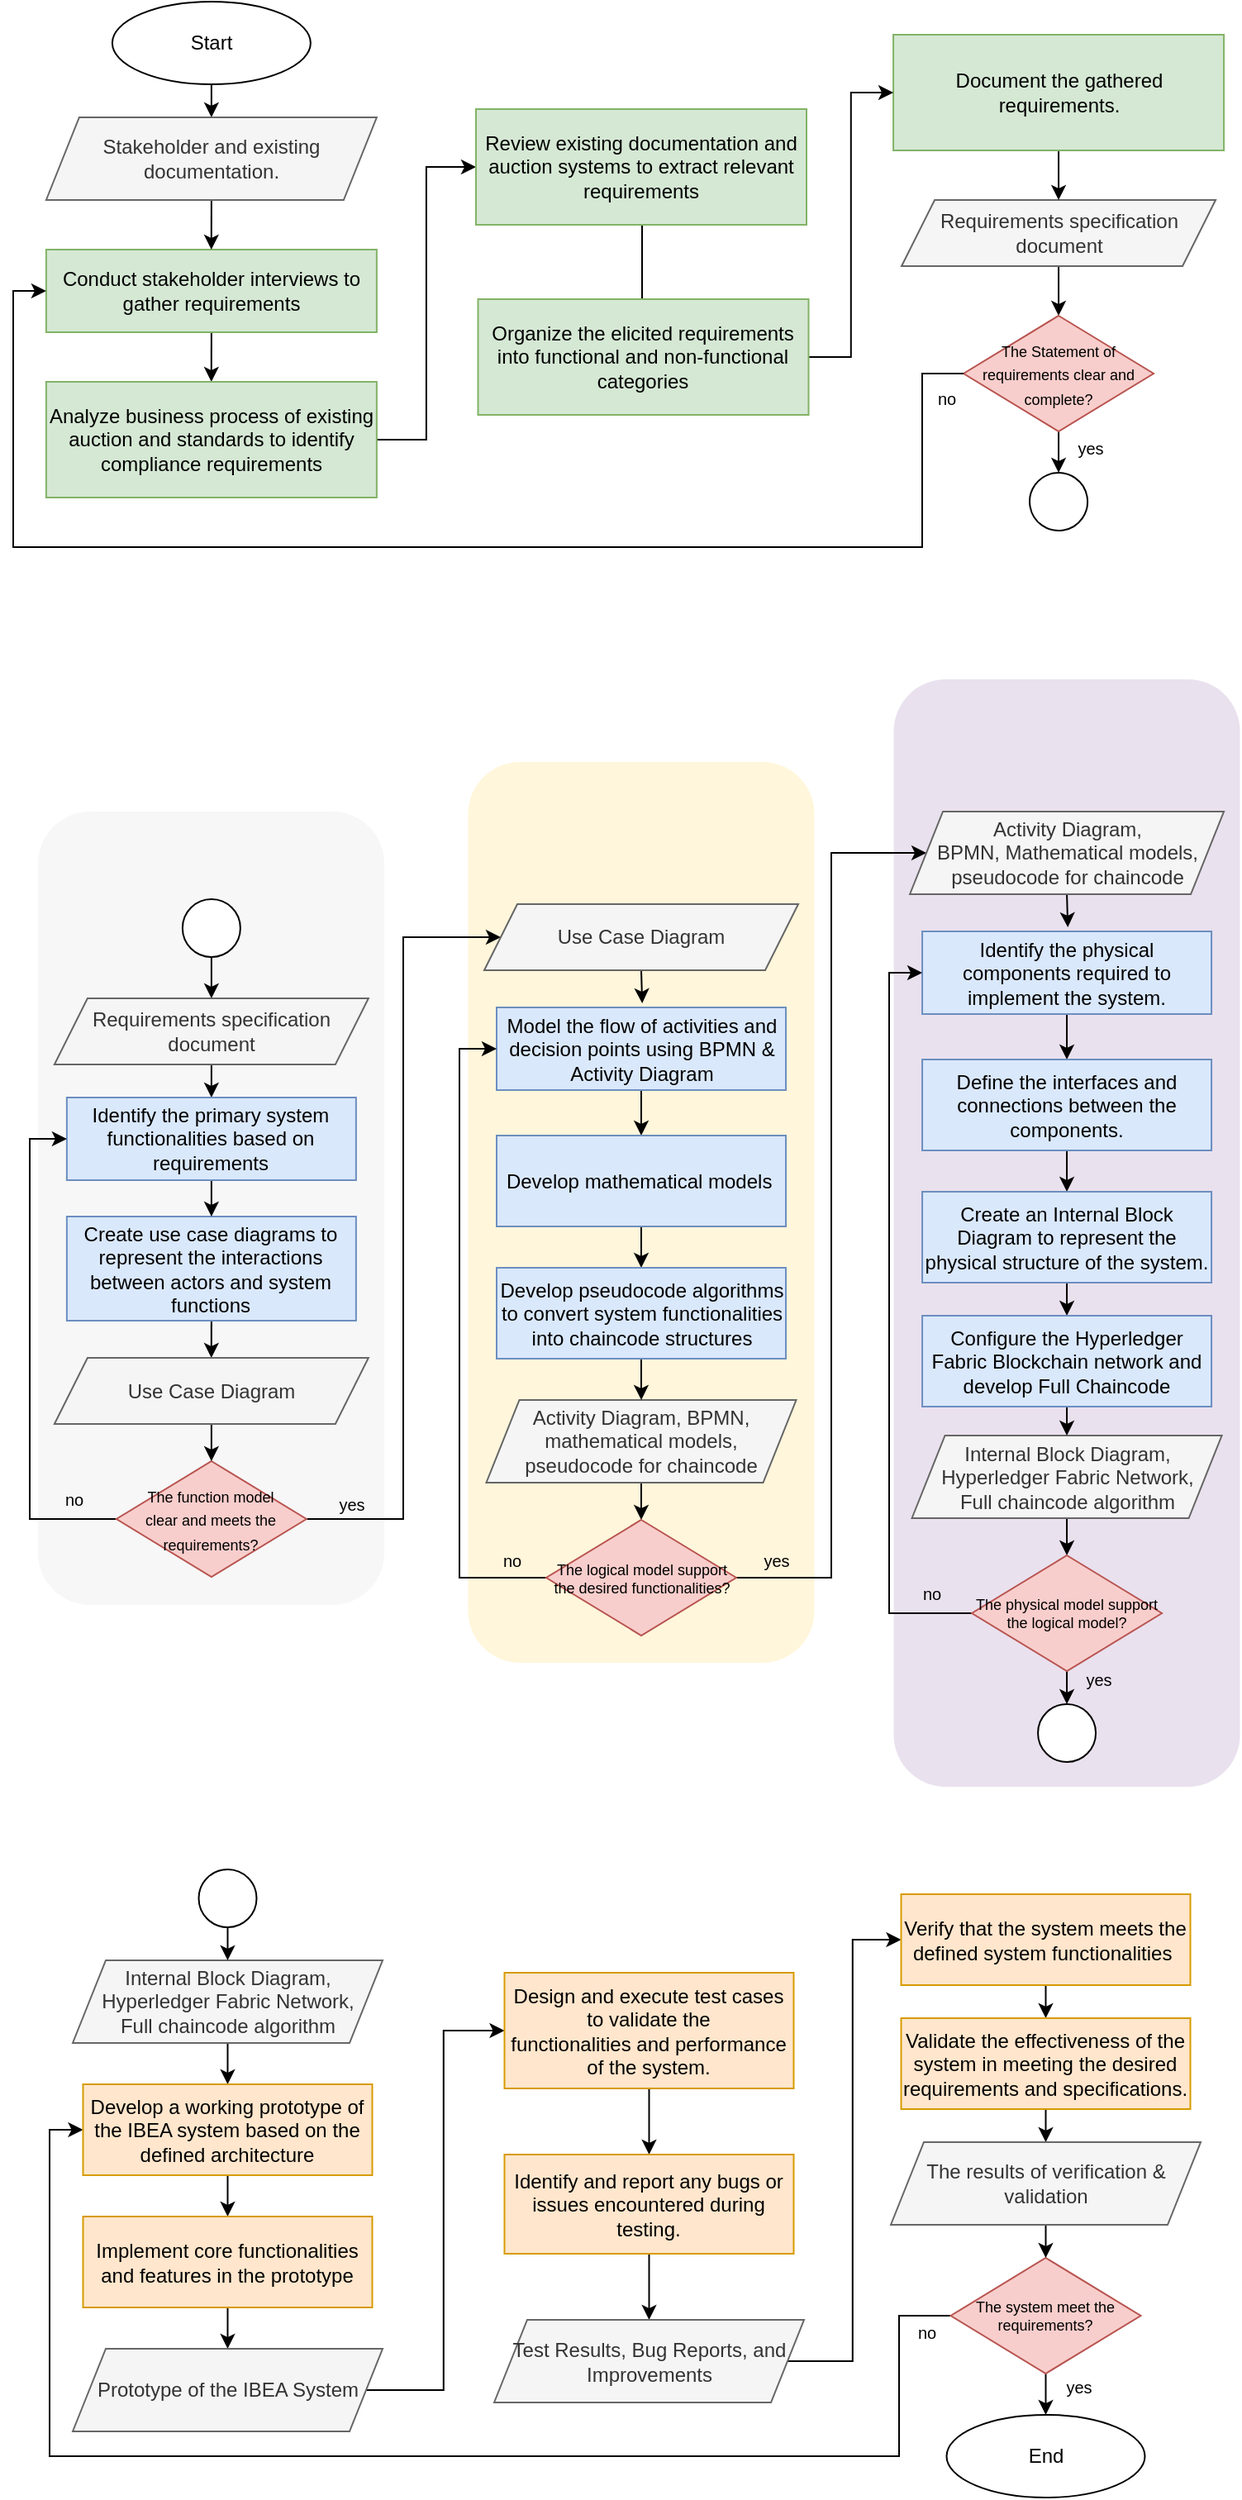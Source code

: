 <mxfile version="21.5.0" type="github">
  <diagram id="9HLhW9o5Pn7bnSsW2eLf" name="Page-1">
    <mxGraphModel dx="1105" dy="656" grid="1" gridSize="10" guides="1" tooltips="1" connect="1" arrows="1" fold="1" page="1" pageScale="1" pageWidth="850" pageHeight="1100" math="0" shadow="0">
      <root>
        <mxCell id="0" />
        <mxCell id="1" parent="0" />
        <mxCell id="hCjjelzhOeql4R-USYPA-125" value="" style="rounded=1;whiteSpace=wrap;html=1;strokeColor=none;fillColor=#e1d5e7;opacity=70;" vertex="1" parent="1">
          <mxGeometry x="592.78" y="470" width="209.5" height="670" as="geometry" />
        </mxCell>
        <mxCell id="hCjjelzhOeql4R-USYPA-124" value="" style="rounded=1;whiteSpace=wrap;html=1;strokeColor=none;fillColor=#fff2cc;opacity=70;" vertex="1" parent="1">
          <mxGeometry x="335.25" y="520" width="209.5" height="545" as="geometry" />
        </mxCell>
        <mxCell id="hCjjelzhOeql4R-USYPA-122" value="" style="rounded=1;whiteSpace=wrap;html=1;strokeColor=none;fillColor=#f5f5f5;opacity=80;fontColor=#333333;fillStyle=auto;" vertex="1" parent="1">
          <mxGeometry x="75" y="550" width="209.5" height="480" as="geometry" />
        </mxCell>
        <mxCell id="hCjjelzhOeql4R-USYPA-4" style="edgeStyle=orthogonalEdgeStyle;rounded=0;orthogonalLoop=1;jettySize=auto;html=1;exitX=0.5;exitY=1;exitDx=0;exitDy=0;entryX=0.5;entryY=0;entryDx=0;entryDy=0;" edge="1" parent="1" source="5jKje8F0iwKBfb8MLztT-3" target="hCjjelzhOeql4R-USYPA-1">
          <mxGeometry relative="1" as="geometry" />
        </mxCell>
        <mxCell id="5jKje8F0iwKBfb8MLztT-3" value="Start" style="ellipse;whiteSpace=wrap;html=1;" parent="1" vertex="1">
          <mxGeometry x="119.94" y="60" width="120" height="50" as="geometry" />
        </mxCell>
        <mxCell id="hCjjelzhOeql4R-USYPA-105" style="edgeStyle=orthogonalEdgeStyle;rounded=0;orthogonalLoop=1;jettySize=auto;html=1;exitX=0;exitY=0.5;exitDx=0;exitDy=0;entryX=0;entryY=0.5;entryDx=0;entryDy=0;" edge="1" parent="1" source="hCjjelzhOeql4R-USYPA-88" target="hCjjelzhOeql4R-USYPA-80">
          <mxGeometry relative="1" as="geometry">
            <Array as="points">
              <mxPoint x="596" y="1460" />
              <mxPoint x="596" y="1545" />
              <mxPoint x="82" y="1545" />
              <mxPoint x="82" y="1348" />
            </Array>
          </mxGeometry>
        </mxCell>
        <mxCell id="5jKje8F0iwKBfb8MLztT-16" value="End" style="ellipse;whiteSpace=wrap;html=1;" parent="1" vertex="1">
          <mxGeometry x="624.75" y="1520" width="120" height="50" as="geometry" />
        </mxCell>
        <mxCell id="hCjjelzhOeql4R-USYPA-47" style="edgeStyle=orthogonalEdgeStyle;rounded=0;orthogonalLoop=1;jettySize=auto;html=1;exitX=0.5;exitY=1;exitDx=0;exitDy=0;" edge="1" parent="1" source="5jKje8F0iwKBfb8MLztT-20" target="hCjjelzhOeql4R-USYPA-37">
          <mxGeometry relative="1" as="geometry" />
        </mxCell>
        <mxCell id="5jKje8F0iwKBfb8MLztT-20" value="Create use case diagrams to represent the interactions between actors and system functions" style="rounded=0;whiteSpace=wrap;html=1;fillColor=#dae8fc;strokeColor=#6c8ebf;" parent="1" vertex="1">
          <mxGeometry x="92.44" y="795" width="175" height="63" as="geometry" />
        </mxCell>
        <mxCell id="hCjjelzhOeql4R-USYPA-18" style="edgeStyle=orthogonalEdgeStyle;rounded=0;orthogonalLoop=1;jettySize=auto;html=1;exitX=0.5;exitY=1;exitDx=0;exitDy=0;" edge="1" parent="1" source="tW3wjYKGY_-DUdyRMUnM-2" target="hCjjelzhOeql4R-USYPA-17">
          <mxGeometry relative="1" as="geometry" />
        </mxCell>
        <mxCell id="tW3wjYKGY_-DUdyRMUnM-2" value="Conduct stakeholder interviews to gather requirements" style="rounded=0;whiteSpace=wrap;html=1;labelBorderColor=none;fillColor=#d5e8d4;strokeColor=#82b366;" parent="1" vertex="1">
          <mxGeometry x="79.94" y="210" width="200" height="50" as="geometry" />
        </mxCell>
        <mxCell id="hCjjelzhOeql4R-USYPA-53" style="edgeStyle=orthogonalEdgeStyle;rounded=0;orthogonalLoop=1;jettySize=auto;html=1;exitX=0.5;exitY=1;exitDx=0;exitDy=0;entryX=0.5;entryY=0;entryDx=0;entryDy=0;" edge="1" parent="1" source="tW3wjYKGY_-DUdyRMUnM-8" target="hCjjelzhOeql4R-USYPA-52">
          <mxGeometry relative="1" as="geometry" />
        </mxCell>
        <mxCell id="tW3wjYKGY_-DUdyRMUnM-8" value="Activity Diagram, BPMN, mathematical models,&lt;br&gt;pseudocode for chaincode" style="shape=parallelogram;perimeter=parallelogramPerimeter;whiteSpace=wrap;html=1;fixedSize=1;fillColor=#f5f5f5;fontColor=#333333;strokeColor=#666666;" parent="1" vertex="1">
          <mxGeometry x="346.25" y="906" width="187.5" height="50" as="geometry" />
        </mxCell>
        <mxCell id="hCjjelzhOeql4R-USYPA-24" style="edgeStyle=orthogonalEdgeStyle;rounded=0;orthogonalLoop=1;jettySize=auto;html=1;exitX=0.5;exitY=1;exitDx=0;exitDy=0;entryX=0.5;entryY=0;entryDx=0;entryDy=0;" edge="1" parent="1" source="YmFkH0KrsYM-fxtj9EKp-2" target="hCjjelzhOeql4R-USYPA-2">
          <mxGeometry relative="1" as="geometry" />
        </mxCell>
        <mxCell id="YmFkH0KrsYM-fxtj9EKp-2" value="&lt;div&gt;Requirements specification document&lt;br&gt;&lt;/div&gt;" style="shape=parallelogram;perimeter=parallelogramPerimeter;whiteSpace=wrap;html=1;fixedSize=1;fillColor=#f5f5f5;strokeColor=#666666;fontColor=#333333;" parent="1" vertex="1">
          <mxGeometry x="597.53" y="180" width="190" height="40" as="geometry" />
        </mxCell>
        <mxCell id="hCjjelzhOeql4R-USYPA-5" style="edgeStyle=orthogonalEdgeStyle;rounded=0;orthogonalLoop=1;jettySize=auto;html=1;exitX=0.5;exitY=1;exitDx=0;exitDy=0;" edge="1" parent="1" source="hCjjelzhOeql4R-USYPA-1" target="tW3wjYKGY_-DUdyRMUnM-2">
          <mxGeometry relative="1" as="geometry" />
        </mxCell>
        <mxCell id="hCjjelzhOeql4R-USYPA-1" value="&lt;div&gt;Stakeholder and existing documentation.&lt;br&gt;&lt;/div&gt;" style="shape=parallelogram;perimeter=parallelogramPerimeter;whiteSpace=wrap;html=1;fixedSize=1;fillColor=#f5f5f5;strokeColor=#666666;fontColor=#333333;" vertex="1" parent="1">
          <mxGeometry x="79.94" y="130" width="200" height="50" as="geometry" />
        </mxCell>
        <mxCell id="hCjjelzhOeql4R-USYPA-25" style="edgeStyle=orthogonalEdgeStyle;rounded=0;orthogonalLoop=1;jettySize=auto;html=1;exitX=0.5;exitY=1;exitDx=0;exitDy=0;entryX=0.5;entryY=0;entryDx=0;entryDy=0;" edge="1" parent="1" source="hCjjelzhOeql4R-USYPA-2">
          <mxGeometry relative="1" as="geometry">
            <mxPoint x="692.53" y="345" as="targetPoint" />
          </mxGeometry>
        </mxCell>
        <mxCell id="hCjjelzhOeql4R-USYPA-2" value="&lt;font style=&quot;font-size: 9px;&quot;&gt;The Statement of requirements clear and complete?&lt;/font&gt;" style="rhombus;whiteSpace=wrap;html=1;fillColor=#f8cecc;strokeColor=#b85450;" vertex="1" parent="1">
          <mxGeometry x="635.03" y="250" width="115" height="70" as="geometry" />
        </mxCell>
        <mxCell id="hCjjelzhOeql4R-USYPA-109" style="edgeStyle=orthogonalEdgeStyle;rounded=0;orthogonalLoop=1;jettySize=auto;html=1;exitX=0;exitY=0.5;exitDx=0;exitDy=0;entryX=0;entryY=0.5;entryDx=0;entryDy=0;" edge="1" parent="1" source="hCjjelzhOeql4R-USYPA-2" target="tW3wjYKGY_-DUdyRMUnM-2">
          <mxGeometry relative="1" as="geometry">
            <Array as="points">
              <mxPoint x="610" y="285" />
              <mxPoint x="610" y="390" />
              <mxPoint x="60" y="390" />
              <mxPoint x="60" y="235" />
            </Array>
          </mxGeometry>
        </mxCell>
        <mxCell id="hCjjelzhOeql4R-USYPA-10" value="" style="ellipse;whiteSpace=wrap;html=1;aspect=fixed;rotation=-10;" vertex="1" parent="1">
          <mxGeometry x="675.03" y="345" width="35" height="35" as="geometry" />
        </mxCell>
        <mxCell id="hCjjelzhOeql4R-USYPA-14" style="edgeStyle=orthogonalEdgeStyle;rounded=0;orthogonalLoop=1;jettySize=auto;html=1;exitX=0.5;exitY=1;exitDx=0;exitDy=0;entryX=0.5;entryY=0;entryDx=0;entryDy=0;" edge="1" parent="1" source="hCjjelzhOeql4R-USYPA-12" target="hCjjelzhOeql4R-USYPA-13">
          <mxGeometry relative="1" as="geometry" />
        </mxCell>
        <mxCell id="hCjjelzhOeql4R-USYPA-12" value="" style="ellipse;whiteSpace=wrap;html=1;aspect=fixed;" vertex="1" parent="1">
          <mxGeometry x="162.44" y="603" width="35" height="35" as="geometry" />
        </mxCell>
        <mxCell id="hCjjelzhOeql4R-USYPA-34" style="edgeStyle=orthogonalEdgeStyle;rounded=0;orthogonalLoop=1;jettySize=auto;html=1;exitX=0.5;exitY=1;exitDx=0;exitDy=0;entryX=0.5;entryY=0;entryDx=0;entryDy=0;" edge="1" parent="1" source="hCjjelzhOeql4R-USYPA-13" target="hCjjelzhOeql4R-USYPA-16">
          <mxGeometry relative="1" as="geometry" />
        </mxCell>
        <mxCell id="hCjjelzhOeql4R-USYPA-13" value="&lt;div&gt;Requirements specification document&lt;br&gt;&lt;/div&gt;" style="shape=parallelogram;perimeter=parallelogramPerimeter;whiteSpace=wrap;html=1;fixedSize=1;fillColor=#f5f5f5;fontColor=#333333;strokeColor=#666666;" vertex="1" parent="1">
          <mxGeometry x="84.94" y="663" width="190" height="40" as="geometry" />
        </mxCell>
        <mxCell id="hCjjelzhOeql4R-USYPA-35" style="edgeStyle=orthogonalEdgeStyle;rounded=0;orthogonalLoop=1;jettySize=auto;html=1;exitX=0.5;exitY=1;exitDx=0;exitDy=0;entryX=0.5;entryY=0;entryDx=0;entryDy=0;" edge="1" parent="1" source="hCjjelzhOeql4R-USYPA-16" target="5jKje8F0iwKBfb8MLztT-20">
          <mxGeometry relative="1" as="geometry" />
        </mxCell>
        <mxCell id="hCjjelzhOeql4R-USYPA-16" value="Identify the primary system functionalities based on requirements" style="rounded=0;whiteSpace=wrap;html=1;fillColor=#dae8fc;strokeColor=#6c8ebf;" vertex="1" parent="1">
          <mxGeometry x="92.44" y="723" width="175" height="50" as="geometry" />
        </mxCell>
        <mxCell id="hCjjelzhOeql4R-USYPA-110" style="edgeStyle=orthogonalEdgeStyle;rounded=0;orthogonalLoop=1;jettySize=auto;html=1;exitX=1;exitY=0.5;exitDx=0;exitDy=0;entryX=0;entryY=0.5;entryDx=0;entryDy=0;" edge="1" parent="1" source="hCjjelzhOeql4R-USYPA-17" target="hCjjelzhOeql4R-USYPA-19">
          <mxGeometry relative="1" as="geometry" />
        </mxCell>
        <mxCell id="hCjjelzhOeql4R-USYPA-17" value="Analyze business process of existing auction and standards to identify compliance requirements" style="rounded=0;whiteSpace=wrap;html=1;labelBorderColor=none;fillColor=#d5e8d4;strokeColor=#82b366;" vertex="1" parent="1">
          <mxGeometry x="79.94" y="290" width="200" height="70" as="geometry" />
        </mxCell>
        <mxCell id="hCjjelzhOeql4R-USYPA-29" style="edgeStyle=elbowEdgeStyle;rounded=0;orthogonalLoop=1;jettySize=auto;html=1;exitX=1;exitY=0.5;exitDx=0;exitDy=0;entryX=0;entryY=0.5;entryDx=0;entryDy=0;" edge="1" parent="1" source="hCjjelzhOeql4R-USYPA-19" target="hCjjelzhOeql4R-USYPA-31">
          <mxGeometry relative="1" as="geometry">
            <mxPoint x="385.25" y="115" as="targetPoint" />
          </mxGeometry>
        </mxCell>
        <mxCell id="hCjjelzhOeql4R-USYPA-19" value="Review existing documentation and auction systems to extract relevant requirements" style="rounded=0;whiteSpace=wrap;html=1;labelBorderColor=none;fillColor=#d5e8d4;strokeColor=#82b366;" vertex="1" parent="1">
          <mxGeometry x="340" y="125" width="200" height="70" as="geometry" />
        </mxCell>
        <mxCell id="hCjjelzhOeql4R-USYPA-30" style="edgeStyle=orthogonalEdgeStyle;rounded=0;orthogonalLoop=1;jettySize=auto;html=1;exitX=0.5;exitY=1;exitDx=0;exitDy=0;entryX=0.5;entryY=0;entryDx=0;entryDy=0;" edge="1" parent="1" source="hCjjelzhOeql4R-USYPA-28" target="YmFkH0KrsYM-fxtj9EKp-2">
          <mxGeometry relative="1" as="geometry" />
        </mxCell>
        <mxCell id="hCjjelzhOeql4R-USYPA-28" value="Document the gathered requirements." style="rounded=0;whiteSpace=wrap;html=1;labelBorderColor=none;fillColor=#d5e8d4;strokeColor=#82b366;" vertex="1" parent="1">
          <mxGeometry x="592.53" y="80" width="200" height="70" as="geometry" />
        </mxCell>
        <mxCell id="hCjjelzhOeql4R-USYPA-111" style="edgeStyle=orthogonalEdgeStyle;rounded=0;orthogonalLoop=1;jettySize=auto;html=1;exitX=1;exitY=0.5;exitDx=0;exitDy=0;entryX=0;entryY=0.5;entryDx=0;entryDy=0;" edge="1" parent="1" source="hCjjelzhOeql4R-USYPA-31" target="hCjjelzhOeql4R-USYPA-28">
          <mxGeometry relative="1" as="geometry" />
        </mxCell>
        <mxCell id="hCjjelzhOeql4R-USYPA-31" value="Organize the elicited requirements into functional and non-functional categories" style="rounded=0;whiteSpace=wrap;html=1;labelBorderColor=none;fillColor=#d5e8d4;strokeColor=#82b366;" vertex="1" parent="1">
          <mxGeometry x="341.25" y="240" width="200" height="70" as="geometry" />
        </mxCell>
        <mxCell id="hCjjelzhOeql4R-USYPA-42" style="edgeStyle=orthogonalEdgeStyle;rounded=0;orthogonalLoop=1;jettySize=auto;html=1;exitX=0;exitY=0.5;exitDx=0;exitDy=0;entryX=0;entryY=0.5;entryDx=0;entryDy=0;" edge="1" parent="1" source="hCjjelzhOeql4R-USYPA-36" target="hCjjelzhOeql4R-USYPA-16">
          <mxGeometry relative="1" as="geometry">
            <Array as="points">
              <mxPoint x="70" y="978" />
              <mxPoint x="70" y="748" />
            </Array>
          </mxGeometry>
        </mxCell>
        <mxCell id="hCjjelzhOeql4R-USYPA-55" style="edgeStyle=elbowEdgeStyle;rounded=0;orthogonalLoop=1;jettySize=auto;html=1;exitX=1;exitY=0.5;exitDx=0;exitDy=0;entryX=0;entryY=0.5;entryDx=0;entryDy=0;" edge="1" parent="1" source="hCjjelzhOeql4R-USYPA-36" target="hCjjelzhOeql4R-USYPA-43">
          <mxGeometry relative="1" as="geometry" />
        </mxCell>
        <mxCell id="hCjjelzhOeql4R-USYPA-36" value="&lt;font style=&quot;font-size: 9px;&quot;&gt;The function model&lt;br&gt;clear and meets the requirements?&lt;/font&gt;" style="rhombus;whiteSpace=wrap;html=1;fillColor=#f8cecc;strokeColor=#b85450;" vertex="1" parent="1">
          <mxGeometry x="122.44" y="943" width="115" height="70" as="geometry" />
        </mxCell>
        <mxCell id="hCjjelzhOeql4R-USYPA-41" style="edgeStyle=orthogonalEdgeStyle;rounded=0;orthogonalLoop=1;jettySize=auto;html=1;exitX=0.5;exitY=1;exitDx=0;exitDy=0;entryX=0.5;entryY=0;entryDx=0;entryDy=0;" edge="1" parent="1" source="hCjjelzhOeql4R-USYPA-37" target="hCjjelzhOeql4R-USYPA-36">
          <mxGeometry relative="1" as="geometry" />
        </mxCell>
        <mxCell id="hCjjelzhOeql4R-USYPA-37" value="&lt;div&gt;Use Case Diagram&lt;/div&gt;" style="shape=parallelogram;perimeter=parallelogramPerimeter;whiteSpace=wrap;html=1;fixedSize=1;fillColor=#f5f5f5;fontColor=#333333;strokeColor=#666666;" vertex="1" parent="1">
          <mxGeometry x="84.94" y="880.5" width="190" height="40" as="geometry" />
        </mxCell>
        <mxCell id="hCjjelzhOeql4R-USYPA-48" style="edgeStyle=orthogonalEdgeStyle;rounded=0;orthogonalLoop=1;jettySize=auto;html=1;exitX=0.5;exitY=1;exitDx=0;exitDy=0;" edge="1" parent="1" source="hCjjelzhOeql4R-USYPA-43">
          <mxGeometry relative="1" as="geometry">
            <mxPoint x="440.588" y="666" as="targetPoint" />
          </mxGeometry>
        </mxCell>
        <mxCell id="hCjjelzhOeql4R-USYPA-43" value="&lt;div&gt;Use Case Diagram&lt;/div&gt;" style="shape=parallelogram;perimeter=parallelogramPerimeter;whiteSpace=wrap;html=1;fixedSize=1;fillColor=#f5f5f5;fontColor=#333333;strokeColor=#666666;" vertex="1" parent="1">
          <mxGeometry x="345" y="606" width="190" height="40" as="geometry" />
        </mxCell>
        <mxCell id="hCjjelzhOeql4R-USYPA-49" style="edgeStyle=orthogonalEdgeStyle;rounded=0;orthogonalLoop=1;jettySize=auto;html=1;exitX=0.5;exitY=1;exitDx=0;exitDy=0;entryX=0.5;entryY=0;entryDx=0;entryDy=0;" edge="1" parent="1" source="hCjjelzhOeql4R-USYPA-44" target="hCjjelzhOeql4R-USYPA-45">
          <mxGeometry relative="1" as="geometry" />
        </mxCell>
        <mxCell id="hCjjelzhOeql4R-USYPA-44" value="Model the flow of activities and decision points using BPMN &amp;amp; Activity Diagram" style="rounded=0;whiteSpace=wrap;html=1;fillColor=#dae8fc;strokeColor=#6c8ebf;" vertex="1" parent="1">
          <mxGeometry x="352.5" y="668.5" width="175" height="50" as="geometry" />
        </mxCell>
        <mxCell id="hCjjelzhOeql4R-USYPA-50" style="edgeStyle=orthogonalEdgeStyle;rounded=0;orthogonalLoop=1;jettySize=auto;html=1;exitX=0.5;exitY=1;exitDx=0;exitDy=0;entryX=0.5;entryY=0;entryDx=0;entryDy=0;" edge="1" parent="1" source="hCjjelzhOeql4R-USYPA-45" target="hCjjelzhOeql4R-USYPA-46">
          <mxGeometry relative="1" as="geometry" />
        </mxCell>
        <mxCell id="hCjjelzhOeql4R-USYPA-45" value="Develop mathematical models&amp;nbsp;" style="rounded=0;whiteSpace=wrap;html=1;fillColor=#dae8fc;strokeColor=#6c8ebf;" vertex="1" parent="1">
          <mxGeometry x="352.5" y="746" width="175" height="55" as="geometry" />
        </mxCell>
        <mxCell id="hCjjelzhOeql4R-USYPA-51" style="edgeStyle=orthogonalEdgeStyle;rounded=0;orthogonalLoop=1;jettySize=auto;html=1;exitX=0.5;exitY=1;exitDx=0;exitDy=0;" edge="1" parent="1" source="hCjjelzhOeql4R-USYPA-46" target="tW3wjYKGY_-DUdyRMUnM-8">
          <mxGeometry relative="1" as="geometry" />
        </mxCell>
        <mxCell id="hCjjelzhOeql4R-USYPA-46" value="Develop pseudocode algorithms to convert system&amp;nbsp;functionalities into chaincode structures" style="rounded=0;whiteSpace=wrap;html=1;fillColor=#dae8fc;strokeColor=#6c8ebf;" vertex="1" parent="1">
          <mxGeometry x="352.5" y="826" width="175" height="55" as="geometry" />
        </mxCell>
        <mxCell id="hCjjelzhOeql4R-USYPA-54" style="edgeStyle=orthogonalEdgeStyle;rounded=0;orthogonalLoop=1;jettySize=auto;html=1;exitX=0;exitY=0.5;exitDx=0;exitDy=0;entryX=0;entryY=0.5;entryDx=0;entryDy=0;" edge="1" parent="1" source="hCjjelzhOeql4R-USYPA-52" target="hCjjelzhOeql4R-USYPA-44">
          <mxGeometry relative="1" as="geometry">
            <Array as="points">
              <mxPoint x="330" y="1014" />
              <mxPoint x="330" y="694" />
            </Array>
          </mxGeometry>
        </mxCell>
        <mxCell id="hCjjelzhOeql4R-USYPA-72" style="edgeStyle=elbowEdgeStyle;rounded=0;orthogonalLoop=1;jettySize=auto;html=1;exitX=1;exitY=0.5;exitDx=0;exitDy=0;entryX=0;entryY=0.5;entryDx=0;entryDy=0;" edge="1" parent="1" source="hCjjelzhOeql4R-USYPA-52" target="hCjjelzhOeql4R-USYPA-59">
          <mxGeometry relative="1" as="geometry" />
        </mxCell>
        <mxCell id="hCjjelzhOeql4R-USYPA-52" value="The logical model support the desired&amp;nbsp;functionalities?" style="rhombus;whiteSpace=wrap;html=1;fillColor=#f8cecc;strokeColor=#b85450;fontSize=9;" vertex="1" parent="1">
          <mxGeometry x="382.5" y="978.5" width="115" height="70" as="geometry" />
        </mxCell>
        <mxCell id="hCjjelzhOeql4R-USYPA-56" style="edgeStyle=orthogonalEdgeStyle;rounded=0;orthogonalLoop=1;jettySize=auto;html=1;exitX=0.5;exitY=1;exitDx=0;exitDy=0;entryX=0.5;entryY=0;entryDx=0;entryDy=0;" edge="1" parent="1" source="hCjjelzhOeql4R-USYPA-57" target="hCjjelzhOeql4R-USYPA-67">
          <mxGeometry relative="1" as="geometry" />
        </mxCell>
        <mxCell id="hCjjelzhOeql4R-USYPA-57" value="Internal Block Diagram, Hyperledger Fabric Network,&lt;br&gt;Full chaincode algorithm" style="shape=parallelogram;perimeter=parallelogramPerimeter;whiteSpace=wrap;html=1;fixedSize=1;fillColor=#f5f5f5;fontColor=#333333;strokeColor=#666666;" vertex="1" parent="1">
          <mxGeometry x="603.78" y="927.5" width="187.5" height="50" as="geometry" />
        </mxCell>
        <mxCell id="hCjjelzhOeql4R-USYPA-58" style="edgeStyle=orthogonalEdgeStyle;rounded=0;orthogonalLoop=1;jettySize=auto;html=1;exitX=0.5;exitY=1;exitDx=0;exitDy=0;" edge="1" parent="1" source="hCjjelzhOeql4R-USYPA-59">
          <mxGeometry relative="1" as="geometry">
            <mxPoint x="698.118" y="620" as="targetPoint" />
          </mxGeometry>
        </mxCell>
        <mxCell id="hCjjelzhOeql4R-USYPA-59" value="Activity Diagram,&lt;br style=&quot;border-color: var(--border-color);&quot;&gt;BPMN, Mathematical models,&lt;br style=&quot;border-color: var(--border-color);&quot;&gt;pseudocode for chaincode" style="shape=parallelogram;perimeter=parallelogramPerimeter;whiteSpace=wrap;html=1;fixedSize=1;fillColor=#f5f5f5;fontColor=#333333;strokeColor=#666666;" vertex="1" parent="1">
          <mxGeometry x="602.53" y="550" width="190" height="50" as="geometry" />
        </mxCell>
        <mxCell id="hCjjelzhOeql4R-USYPA-60" style="edgeStyle=orthogonalEdgeStyle;rounded=0;orthogonalLoop=1;jettySize=auto;html=1;exitX=0.5;exitY=1;exitDx=0;exitDy=0;entryX=0.5;entryY=0;entryDx=0;entryDy=0;" edge="1" parent="1" source="hCjjelzhOeql4R-USYPA-61" target="hCjjelzhOeql4R-USYPA-63">
          <mxGeometry relative="1" as="geometry" />
        </mxCell>
        <mxCell id="hCjjelzhOeql4R-USYPA-61" value="Identify the physical components required to implement the system." style="rounded=0;whiteSpace=wrap;html=1;fillColor=#dae8fc;strokeColor=#6c8ebf;" vertex="1" parent="1">
          <mxGeometry x="610.03" y="622.5" width="175" height="50" as="geometry" />
        </mxCell>
        <mxCell id="hCjjelzhOeql4R-USYPA-62" style="edgeStyle=orthogonalEdgeStyle;rounded=0;orthogonalLoop=1;jettySize=auto;html=1;exitX=0.5;exitY=1;exitDx=0;exitDy=0;entryX=0.5;entryY=0;entryDx=0;entryDy=0;" edge="1" parent="1" source="hCjjelzhOeql4R-USYPA-63" target="hCjjelzhOeql4R-USYPA-65">
          <mxGeometry relative="1" as="geometry" />
        </mxCell>
        <mxCell id="hCjjelzhOeql4R-USYPA-63" value="Define the interfaces and connections between the components." style="rounded=0;whiteSpace=wrap;html=1;fillColor=#dae8fc;strokeColor=#6c8ebf;" vertex="1" parent="1">
          <mxGeometry x="610.03" y="700" width="175" height="55" as="geometry" />
        </mxCell>
        <mxCell id="hCjjelzhOeql4R-USYPA-70" style="edgeStyle=orthogonalEdgeStyle;rounded=0;orthogonalLoop=1;jettySize=auto;html=1;exitX=0.5;exitY=1;exitDx=0;exitDy=0;entryX=0.5;entryY=0;entryDx=0;entryDy=0;" edge="1" parent="1" source="hCjjelzhOeql4R-USYPA-65" target="hCjjelzhOeql4R-USYPA-68">
          <mxGeometry relative="1" as="geometry" />
        </mxCell>
        <mxCell id="hCjjelzhOeql4R-USYPA-65" value="Create an Internal Block Diagram to represent the physical structure of the system." style="rounded=0;whiteSpace=wrap;html=1;fillColor=#dae8fc;strokeColor=#6c8ebf;" vertex="1" parent="1">
          <mxGeometry x="610.03" y="780" width="175" height="55" as="geometry" />
        </mxCell>
        <mxCell id="hCjjelzhOeql4R-USYPA-66" style="edgeStyle=orthogonalEdgeStyle;rounded=0;orthogonalLoop=1;jettySize=auto;html=1;exitX=0;exitY=0.5;exitDx=0;exitDy=0;entryX=0;entryY=0.5;entryDx=0;entryDy=0;" edge="1" parent="1" source="hCjjelzhOeql4R-USYPA-67" target="hCjjelzhOeql4R-USYPA-61">
          <mxGeometry relative="1" as="geometry">
            <Array as="points">
              <mxPoint x="590" y="1035" />
              <mxPoint x="590" y="648" />
            </Array>
          </mxGeometry>
        </mxCell>
        <mxCell id="hCjjelzhOeql4R-USYPA-77" style="edgeStyle=orthogonalEdgeStyle;rounded=0;orthogonalLoop=1;jettySize=auto;html=1;exitX=0.5;exitY=1;exitDx=0;exitDy=0;entryX=0.5;entryY=0;entryDx=0;entryDy=0;" edge="1" parent="1" source="hCjjelzhOeql4R-USYPA-67" target="hCjjelzhOeql4R-USYPA-73">
          <mxGeometry relative="1" as="geometry" />
        </mxCell>
        <mxCell id="hCjjelzhOeql4R-USYPA-67" value="The physical model support the logical model?" style="rhombus;whiteSpace=wrap;html=1;fillColor=#f8cecc;strokeColor=#b85450;fontSize=9;" vertex="1" parent="1">
          <mxGeometry x="640.03" y="1000" width="115" height="70" as="geometry" />
        </mxCell>
        <mxCell id="hCjjelzhOeql4R-USYPA-71" style="edgeStyle=orthogonalEdgeStyle;rounded=0;orthogonalLoop=1;jettySize=auto;html=1;exitX=0.5;exitY=1;exitDx=0;exitDy=0;entryX=0.5;entryY=0;entryDx=0;entryDy=0;" edge="1" parent="1" source="hCjjelzhOeql4R-USYPA-68" target="hCjjelzhOeql4R-USYPA-57">
          <mxGeometry relative="1" as="geometry" />
        </mxCell>
        <mxCell id="hCjjelzhOeql4R-USYPA-68" value="Configure the Hyperledger Fabric Blockchain network and develop Full Chaincode" style="rounded=0;whiteSpace=wrap;html=1;fillColor=#dae8fc;strokeColor=#6c8ebf;" vertex="1" parent="1">
          <mxGeometry x="610.03" y="855" width="175" height="55" as="geometry" />
        </mxCell>
        <mxCell id="hCjjelzhOeql4R-USYPA-73" value="" style="ellipse;whiteSpace=wrap;html=1;aspect=fixed;" vertex="1" parent="1">
          <mxGeometry x="680.03" y="1090" width="35" height="35" as="geometry" />
        </mxCell>
        <mxCell id="hCjjelzhOeql4R-USYPA-90" style="edgeStyle=orthogonalEdgeStyle;rounded=0;orthogonalLoop=1;jettySize=auto;html=1;exitX=0.5;exitY=1;exitDx=0;exitDy=0;entryX=0.5;entryY=0;entryDx=0;entryDy=0;" edge="1" parent="1" source="hCjjelzhOeql4R-USYPA-76" target="hCjjelzhOeql4R-USYPA-80">
          <mxGeometry relative="1" as="geometry" />
        </mxCell>
        <mxCell id="hCjjelzhOeql4R-USYPA-76" value="Internal Block Diagram, Hyperledger Fabric Network,&lt;br&gt;Full chaincode algorithm" style="shape=parallelogram;perimeter=parallelogramPerimeter;whiteSpace=wrap;html=1;fixedSize=1;fillColor=#f5f5f5;fontColor=#333333;strokeColor=#666666;" vertex="1" parent="1">
          <mxGeometry x="96" y="1245" width="187.5" height="50" as="geometry" />
        </mxCell>
        <mxCell id="hCjjelzhOeql4R-USYPA-79" style="edgeStyle=orthogonalEdgeStyle;rounded=0;orthogonalLoop=1;jettySize=auto;html=1;exitX=0.5;exitY=1;exitDx=0;exitDy=0;entryX=0.5;entryY=0;entryDx=0;entryDy=0;" edge="1" parent="1" source="hCjjelzhOeql4R-USYPA-78" target="hCjjelzhOeql4R-USYPA-76">
          <mxGeometry relative="1" as="geometry" />
        </mxCell>
        <mxCell id="hCjjelzhOeql4R-USYPA-78" value="" style="ellipse;whiteSpace=wrap;html=1;aspect=fixed;" vertex="1" parent="1">
          <mxGeometry x="172.25" y="1190" width="35" height="35" as="geometry" />
        </mxCell>
        <mxCell id="hCjjelzhOeql4R-USYPA-91" style="edgeStyle=orthogonalEdgeStyle;rounded=0;orthogonalLoop=1;jettySize=auto;html=1;exitX=0.5;exitY=1;exitDx=0;exitDy=0;entryX=0.5;entryY=0;entryDx=0;entryDy=0;" edge="1" parent="1" source="hCjjelzhOeql4R-USYPA-80" target="hCjjelzhOeql4R-USYPA-81">
          <mxGeometry relative="1" as="geometry" />
        </mxCell>
        <mxCell id="hCjjelzhOeql4R-USYPA-80" value="Develop a working prototype of the IBEA system based on the defined architecture" style="rounded=0;whiteSpace=wrap;html=1;fillColor=#ffe6cc;strokeColor=#d79b00;" vertex="1" parent="1">
          <mxGeometry x="102.25" y="1320" width="175" height="55" as="geometry" />
        </mxCell>
        <mxCell id="hCjjelzhOeql4R-USYPA-93" style="edgeStyle=orthogonalEdgeStyle;rounded=0;orthogonalLoop=1;jettySize=auto;html=1;exitX=0.5;exitY=1;exitDx=0;exitDy=0;entryX=0.5;entryY=0;entryDx=0;entryDy=0;" edge="1" parent="1" source="hCjjelzhOeql4R-USYPA-81" target="hCjjelzhOeql4R-USYPA-82">
          <mxGeometry relative="1" as="geometry" />
        </mxCell>
        <mxCell id="hCjjelzhOeql4R-USYPA-81" value="Implement core functionalities and features in the prototype" style="rounded=0;whiteSpace=wrap;html=1;fillColor=#ffe6cc;strokeColor=#d79b00;" vertex="1" parent="1">
          <mxGeometry x="102.25" y="1400" width="175" height="55" as="geometry" />
        </mxCell>
        <mxCell id="hCjjelzhOeql4R-USYPA-107" style="edgeStyle=orthogonalEdgeStyle;rounded=0;orthogonalLoop=1;jettySize=auto;html=1;exitX=1;exitY=0.5;exitDx=0;exitDy=0;entryX=0;entryY=0.5;entryDx=0;entryDy=0;" edge="1" parent="1" source="hCjjelzhOeql4R-USYPA-82" target="hCjjelzhOeql4R-USYPA-83">
          <mxGeometry relative="1" as="geometry" />
        </mxCell>
        <mxCell id="hCjjelzhOeql4R-USYPA-82" value="Prototype of the IBEA System" style="shape=parallelogram;perimeter=parallelogramPerimeter;whiteSpace=wrap;html=1;fixedSize=1;fillColor=#f5f5f5;fontColor=#333333;strokeColor=#666666;" vertex="1" parent="1">
          <mxGeometry x="96" y="1480" width="187.5" height="50" as="geometry" />
        </mxCell>
        <mxCell id="hCjjelzhOeql4R-USYPA-106" style="edgeStyle=orthogonalEdgeStyle;rounded=0;orthogonalLoop=1;jettySize=auto;html=1;exitX=0.5;exitY=1;exitDx=0;exitDy=0;entryX=0.5;entryY=0;entryDx=0;entryDy=0;" edge="1" parent="1" source="hCjjelzhOeql4R-USYPA-83" target="hCjjelzhOeql4R-USYPA-84">
          <mxGeometry relative="1" as="geometry" />
        </mxCell>
        <mxCell id="hCjjelzhOeql4R-USYPA-83" value="Design and execute test cases to validate the functionalities&amp;nbsp;and performance of the system." style="rounded=0;whiteSpace=wrap;html=1;fillColor=#ffe6cc;strokeColor=#d79b00;" vertex="1" parent="1">
          <mxGeometry x="357.25" y="1252.5" width="175" height="70" as="geometry" />
        </mxCell>
        <mxCell id="hCjjelzhOeql4R-USYPA-96" style="edgeStyle=orthogonalEdgeStyle;rounded=0;orthogonalLoop=1;jettySize=auto;html=1;exitX=0.5;exitY=1;exitDx=0;exitDy=0;entryX=0.5;entryY=0;entryDx=0;entryDy=0;" edge="1" parent="1" source="hCjjelzhOeql4R-USYPA-84" target="hCjjelzhOeql4R-USYPA-85">
          <mxGeometry relative="1" as="geometry" />
        </mxCell>
        <mxCell id="hCjjelzhOeql4R-USYPA-108" style="edgeStyle=orthogonalEdgeStyle;rounded=0;orthogonalLoop=1;jettySize=auto;html=1;exitX=1;exitY=0.5;exitDx=0;exitDy=0;entryX=0;entryY=0.5;entryDx=0;entryDy=0;" edge="1" parent="1" source="hCjjelzhOeql4R-USYPA-85" target="hCjjelzhOeql4R-USYPA-86">
          <mxGeometry relative="1" as="geometry" />
        </mxCell>
        <mxCell id="hCjjelzhOeql4R-USYPA-85" value="Test Results, Bug Reports, and Improvements" style="shape=parallelogram;perimeter=parallelogramPerimeter;whiteSpace=wrap;html=1;fixedSize=1;fillColor=#f5f5f5;fontColor=#333333;strokeColor=#666666;" vertex="1" parent="1">
          <mxGeometry x="351" y="1462.5" width="187.5" height="50" as="geometry" />
        </mxCell>
        <mxCell id="hCjjelzhOeql4R-USYPA-98" style="edgeStyle=orthogonalEdgeStyle;rounded=0;orthogonalLoop=1;jettySize=auto;html=1;exitX=0.5;exitY=1;exitDx=0;exitDy=0;entryX=0.5;entryY=0;entryDx=0;entryDy=0;" edge="1" parent="1" source="hCjjelzhOeql4R-USYPA-86" target="hCjjelzhOeql4R-USYPA-87">
          <mxGeometry relative="1" as="geometry" />
        </mxCell>
        <mxCell id="hCjjelzhOeql4R-USYPA-86" value="Verify that the system meets the defined system functionalities&amp;nbsp;" style="rounded=0;whiteSpace=wrap;html=1;fillColor=#ffe6cc;strokeColor=#d79b00;" vertex="1" parent="1">
          <mxGeometry x="597.25" y="1205" width="175" height="55" as="geometry" />
        </mxCell>
        <mxCell id="hCjjelzhOeql4R-USYPA-99" style="edgeStyle=orthogonalEdgeStyle;rounded=0;orthogonalLoop=1;jettySize=auto;html=1;exitX=0.5;exitY=1;exitDx=0;exitDy=0;entryX=0.5;entryY=0;entryDx=0;entryDy=0;" edge="1" parent="1" source="hCjjelzhOeql4R-USYPA-87" target="hCjjelzhOeql4R-USYPA-89">
          <mxGeometry relative="1" as="geometry" />
        </mxCell>
        <mxCell id="hCjjelzhOeql4R-USYPA-87" value="Validate the effectiveness of the system in meeting the desired requirements and specifications." style="rounded=0;whiteSpace=wrap;html=1;fillColor=#ffe6cc;strokeColor=#d79b00;" vertex="1" parent="1">
          <mxGeometry x="597.25" y="1280" width="175" height="55" as="geometry" />
        </mxCell>
        <mxCell id="hCjjelzhOeql4R-USYPA-102" style="edgeStyle=orthogonalEdgeStyle;rounded=0;orthogonalLoop=1;jettySize=auto;html=1;exitX=0.5;exitY=1;exitDx=0;exitDy=0;entryX=0.5;entryY=0;entryDx=0;entryDy=0;" edge="1" parent="1" source="hCjjelzhOeql4R-USYPA-88" target="5jKje8F0iwKBfb8MLztT-16">
          <mxGeometry relative="1" as="geometry" />
        </mxCell>
        <mxCell id="hCjjelzhOeql4R-USYPA-88" value="The system meet the requirements?" style="rhombus;whiteSpace=wrap;html=1;fillColor=#f8cecc;strokeColor=#b85450;fontSize=9;" vertex="1" parent="1">
          <mxGeometry x="627.25" y="1425" width="115" height="70" as="geometry" />
        </mxCell>
        <mxCell id="hCjjelzhOeql4R-USYPA-100" style="edgeStyle=orthogonalEdgeStyle;rounded=0;orthogonalLoop=1;jettySize=auto;html=1;exitX=0.5;exitY=1;exitDx=0;exitDy=0;entryX=0.5;entryY=0;entryDx=0;entryDy=0;" edge="1" parent="1" source="hCjjelzhOeql4R-USYPA-89" target="hCjjelzhOeql4R-USYPA-88">
          <mxGeometry relative="1" as="geometry" />
        </mxCell>
        <mxCell id="hCjjelzhOeql4R-USYPA-89" value="The results of verification &amp;amp; validation" style="shape=parallelogram;perimeter=parallelogramPerimeter;whiteSpace=wrap;html=1;fixedSize=1;fillColor=#f5f5f5;fontColor=#333333;strokeColor=#666666;" vertex="1" parent="1">
          <mxGeometry x="591" y="1355" width="187.5" height="50" as="geometry" />
        </mxCell>
        <mxCell id="hCjjelzhOeql4R-USYPA-84" value="Identify and report any bugs or issues encountered during testing." style="rounded=0;whiteSpace=wrap;html=1;fillColor=#ffe6cc;strokeColor=#d79b00;" vertex="1" parent="1">
          <mxGeometry x="357.25" y="1362.5" width="175" height="60" as="geometry" />
        </mxCell>
        <mxCell id="hCjjelzhOeql4R-USYPA-112" value="&lt;font style=&quot;font-size: 10px;&quot;&gt;yes&lt;/font&gt;" style="text;html=1;strokeColor=none;fillColor=none;align=center;verticalAlign=middle;whiteSpace=wrap;rounded=0;" vertex="1" parent="1">
          <mxGeometry x="700" y="320" width="23.5" height="20" as="geometry" />
        </mxCell>
        <mxCell id="hCjjelzhOeql4R-USYPA-113" value="&lt;font style=&quot;font-size: 10px;&quot;&gt;no&lt;/font&gt;" style="text;html=1;strokeColor=none;fillColor=none;align=center;verticalAlign=middle;whiteSpace=wrap;rounded=0;" vertex="1" parent="1">
          <mxGeometry x="612.75" y="290" width="23.5" height="20" as="geometry" />
        </mxCell>
        <mxCell id="hCjjelzhOeql4R-USYPA-114" value="&lt;font style=&quot;font-size: 10px;&quot;&gt;yes&lt;/font&gt;" style="text;html=1;strokeColor=none;fillColor=none;align=center;verticalAlign=middle;whiteSpace=wrap;rounded=0;" vertex="1" parent="1">
          <mxGeometry x="253" y="958.5" width="23.5" height="20" as="geometry" />
        </mxCell>
        <mxCell id="hCjjelzhOeql4R-USYPA-115" value="&lt;font style=&quot;font-size: 10px;&quot;&gt;no&lt;/font&gt;" style="text;html=1;strokeColor=none;fillColor=none;align=center;verticalAlign=middle;whiteSpace=wrap;rounded=0;" vertex="1" parent="1">
          <mxGeometry x="84.94" y="956" width="23.5" height="20" as="geometry" />
        </mxCell>
        <mxCell id="hCjjelzhOeql4R-USYPA-116" value="&lt;font style=&quot;font-size: 10px;&quot;&gt;yes&lt;/font&gt;" style="text;html=1;strokeColor=none;fillColor=none;align=center;verticalAlign=middle;whiteSpace=wrap;rounded=0;" vertex="1" parent="1">
          <mxGeometry x="510.25" y="993" width="23.5" height="20" as="geometry" />
        </mxCell>
        <mxCell id="hCjjelzhOeql4R-USYPA-117" value="&lt;font style=&quot;font-size: 10px;&quot;&gt;no&lt;/font&gt;" style="text;html=1;strokeColor=none;fillColor=none;align=center;verticalAlign=middle;whiteSpace=wrap;rounded=0;" vertex="1" parent="1">
          <mxGeometry x="350.25" y="993" width="23.5" height="20" as="geometry" />
        </mxCell>
        <mxCell id="hCjjelzhOeql4R-USYPA-118" value="&lt;font style=&quot;font-size: 10px;&quot;&gt;yes&lt;/font&gt;" style="text;html=1;strokeColor=none;fillColor=none;align=center;verticalAlign=middle;whiteSpace=wrap;rounded=0;" vertex="1" parent="1">
          <mxGeometry x="705" y="1065" width="23.5" height="20" as="geometry" />
        </mxCell>
        <mxCell id="hCjjelzhOeql4R-USYPA-119" value="&lt;font style=&quot;font-size: 10px;&quot;&gt;no&lt;/font&gt;" style="text;html=1;strokeColor=none;fillColor=none;align=center;verticalAlign=middle;whiteSpace=wrap;rounded=0;" vertex="1" parent="1">
          <mxGeometry x="603.78" y="1013" width="23.5" height="20" as="geometry" />
        </mxCell>
        <mxCell id="hCjjelzhOeql4R-USYPA-120" value="&lt;font style=&quot;font-size: 10px;&quot;&gt;yes&lt;/font&gt;" style="text;html=1;strokeColor=none;fillColor=none;align=center;verticalAlign=middle;whiteSpace=wrap;rounded=0;" vertex="1" parent="1">
          <mxGeometry x="692.78" y="1492.5" width="23.5" height="20" as="geometry" />
        </mxCell>
        <mxCell id="hCjjelzhOeql4R-USYPA-121" value="&lt;font style=&quot;font-size: 10px;&quot;&gt;no&lt;/font&gt;" style="text;html=1;strokeColor=none;fillColor=none;align=center;verticalAlign=middle;whiteSpace=wrap;rounded=0;" vertex="1" parent="1">
          <mxGeometry x="601.25" y="1460" width="23.5" height="20" as="geometry" />
        </mxCell>
      </root>
    </mxGraphModel>
  </diagram>
</mxfile>
